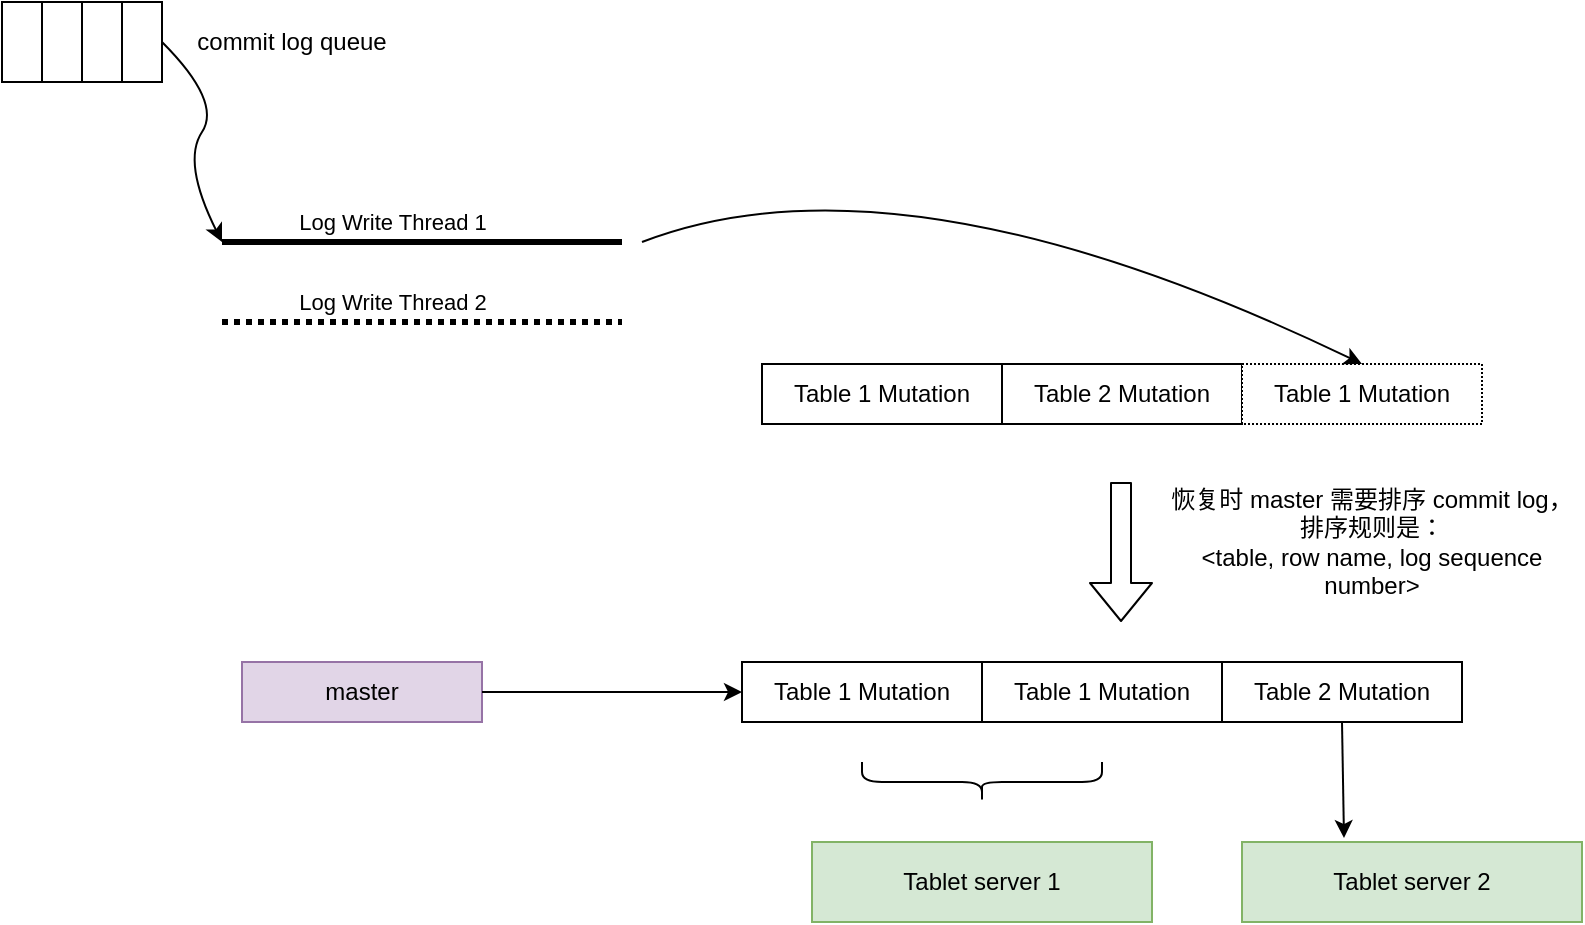 <mxfile version="13.0.3" type="device"><diagram id="dCT7bJt13FeN0G8xNUPz" name="Page-1"><mxGraphModel dx="946" dy="624" grid="1" gridSize="10" guides="1" tooltips="1" connect="1" arrows="1" fold="1" page="1" pageScale="1" pageWidth="827" pageHeight="1169" math="0" shadow="0"><root><mxCell id="0"/><mxCell id="1" parent="0"/><mxCell id="-Dd3CxSw0D94i5rKRVcr-1" value="" style="rounded=0;whiteSpace=wrap;html=1;" vertex="1" parent="1"><mxGeometry x="170" y="150" width="20" height="40" as="geometry"/></mxCell><mxCell id="-Dd3CxSw0D94i5rKRVcr-2" value="" style="rounded=0;whiteSpace=wrap;html=1;" vertex="1" parent="1"><mxGeometry x="190" y="150" width="20" height="40" as="geometry"/></mxCell><mxCell id="-Dd3CxSw0D94i5rKRVcr-3" value="" style="rounded=0;whiteSpace=wrap;html=1;" vertex="1" parent="1"><mxGeometry x="210" y="150" width="20" height="40" as="geometry"/></mxCell><mxCell id="-Dd3CxSw0D94i5rKRVcr-4" value="" style="rounded=0;whiteSpace=wrap;html=1;" vertex="1" parent="1"><mxGeometry x="230" y="150" width="20" height="40" as="geometry"/></mxCell><mxCell id="-Dd3CxSw0D94i5rKRVcr-5" value="commit log queue" style="text;html=1;strokeColor=none;fillColor=none;align=center;verticalAlign=middle;whiteSpace=wrap;rounded=0;" vertex="1" parent="1"><mxGeometry x="260" y="160" width="110" height="20" as="geometry"/></mxCell><mxCell id="-Dd3CxSw0D94i5rKRVcr-6" value="" style="endArrow=none;html=1;strokeWidth=3;" edge="1" parent="1"><mxGeometry width="50" height="50" relative="1" as="geometry"><mxPoint x="280" y="270" as="sourcePoint"/><mxPoint x="480" y="270" as="targetPoint"/></mxGeometry></mxCell><mxCell id="-Dd3CxSw0D94i5rKRVcr-8" value="Log Write Thread 1" style="edgeLabel;html=1;align=center;verticalAlign=middle;resizable=0;points=[];" vertex="1" connectable="0" parent="-Dd3CxSw0D94i5rKRVcr-6"><mxGeometry x="-0.15" y="2" relative="1" as="geometry"><mxPoint y="-8" as="offset"/></mxGeometry></mxCell><mxCell id="-Dd3CxSw0D94i5rKRVcr-7" value="" style="curved=1;endArrow=classic;html=1;strokeWidth=1;exitX=1;exitY=0.5;exitDx=0;exitDy=0;" edge="1" parent="1" source="-Dd3CxSw0D94i5rKRVcr-4"><mxGeometry width="50" height="50" relative="1" as="geometry"><mxPoint x="390" y="350" as="sourcePoint"/><mxPoint x="280" y="270" as="targetPoint"/><Array as="points"><mxPoint x="280" y="200"/><mxPoint x="260" y="230"/></Array></mxGeometry></mxCell><mxCell id="-Dd3CxSw0D94i5rKRVcr-9" value="" style="endArrow=none;html=1;strokeWidth=3;dashed=1;dashPattern=1 1;" edge="1" parent="1"><mxGeometry width="50" height="50" relative="1" as="geometry"><mxPoint x="280" y="310" as="sourcePoint"/><mxPoint x="480" y="310" as="targetPoint"/></mxGeometry></mxCell><mxCell id="-Dd3CxSw0D94i5rKRVcr-10" value="Log Write Thread 2" style="edgeLabel;html=1;align=center;verticalAlign=middle;resizable=0;points=[];" vertex="1" connectable="0" parent="-Dd3CxSw0D94i5rKRVcr-9"><mxGeometry x="-0.15" y="2" relative="1" as="geometry"><mxPoint y="-8" as="offset"/></mxGeometry></mxCell><mxCell id="-Dd3CxSw0D94i5rKRVcr-11" value="Table 1 Mutation" style="rounded=0;whiteSpace=wrap;html=1;" vertex="1" parent="1"><mxGeometry x="550" y="331" width="120" height="30" as="geometry"/></mxCell><mxCell id="-Dd3CxSw0D94i5rKRVcr-12" value="Table 2 Mutation" style="rounded=0;whiteSpace=wrap;html=1;" vertex="1" parent="1"><mxGeometry x="670" y="331" width="120" height="30" as="geometry"/></mxCell><mxCell id="-Dd3CxSw0D94i5rKRVcr-13" value="Table 1 Mutation" style="rounded=0;whiteSpace=wrap;html=1;dashed=1;dashPattern=1 1;" vertex="1" parent="1"><mxGeometry x="790" y="331" width="120" height="30" as="geometry"/></mxCell><mxCell id="-Dd3CxSw0D94i5rKRVcr-14" value="" style="curved=1;endArrow=classic;html=1;strokeWidth=1;entryX=0.5;entryY=0;entryDx=0;entryDy=0;" edge="1" parent="1" target="-Dd3CxSw0D94i5rKRVcr-13"><mxGeometry width="50" height="50" relative="1" as="geometry"><mxPoint x="490" y="270" as="sourcePoint"/><mxPoint x="660" y="300" as="targetPoint"/><Array as="points"><mxPoint x="620" y="220"/></Array></mxGeometry></mxCell><mxCell id="-Dd3CxSw0D94i5rKRVcr-15" value="" style="shape=flexArrow;endArrow=classic;html=1;strokeWidth=1;" edge="1" parent="1"><mxGeometry width="50" height="50" relative="1" as="geometry"><mxPoint x="729.5" y="390" as="sourcePoint"/><mxPoint x="729.5" y="460" as="targetPoint"/></mxGeometry></mxCell><mxCell id="-Dd3CxSw0D94i5rKRVcr-16" value="恢复时 master 需要排序 commit log，排序规则是：&lt;br&gt;&amp;lt;table, row name, log sequence number&amp;gt;" style="text;html=1;strokeColor=none;fillColor=none;align=center;verticalAlign=middle;whiteSpace=wrap;rounded=0;dashed=1;dashPattern=1 1;" vertex="1" parent="1"><mxGeometry x="750" y="410" width="210" height="20" as="geometry"/></mxCell><mxCell id="-Dd3CxSw0D94i5rKRVcr-17" value="Table 1 Mutation" style="rounded=0;whiteSpace=wrap;html=1;" vertex="1" parent="1"><mxGeometry x="540" y="480" width="120" height="30" as="geometry"/></mxCell><mxCell id="-Dd3CxSw0D94i5rKRVcr-18" value="Table 1 Mutation" style="rounded=0;whiteSpace=wrap;html=1;" vertex="1" parent="1"><mxGeometry x="660" y="480" width="120" height="30" as="geometry"/></mxCell><mxCell id="-Dd3CxSw0D94i5rKRVcr-19" value="Table 2 Mutation" style="rounded=0;whiteSpace=wrap;html=1;" vertex="1" parent="1"><mxGeometry x="780" y="480" width="120" height="30" as="geometry"/></mxCell><mxCell id="-Dd3CxSw0D94i5rKRVcr-23" value="master" style="rounded=0;whiteSpace=wrap;html=1;fillColor=#e1d5e7;strokeColor=#9673a6;" vertex="1" parent="1"><mxGeometry x="290" y="480" width="120" height="30" as="geometry"/></mxCell><mxCell id="-Dd3CxSw0D94i5rKRVcr-24" value="" style="endArrow=classic;html=1;strokeWidth=1;exitX=1;exitY=0.5;exitDx=0;exitDy=0;entryX=0;entryY=0.5;entryDx=0;entryDy=0;" edge="1" parent="1" source="-Dd3CxSw0D94i5rKRVcr-23" target="-Dd3CxSw0D94i5rKRVcr-17"><mxGeometry width="50" height="50" relative="1" as="geometry"><mxPoint x="470" y="590" as="sourcePoint"/><mxPoint x="530" y="510" as="targetPoint"/></mxGeometry></mxCell><mxCell id="-Dd3CxSw0D94i5rKRVcr-25" value="Tablet server 1" style="rounded=0;whiteSpace=wrap;html=1;fillColor=#d5e8d4;strokeColor=#82b366;" vertex="1" parent="1"><mxGeometry x="575" y="570" width="170" height="40" as="geometry"/></mxCell><mxCell id="-Dd3CxSw0D94i5rKRVcr-26" value="Tablet server 2" style="rounded=0;whiteSpace=wrap;html=1;fillColor=#d5e8d4;strokeColor=#82b366;" vertex="1" parent="1"><mxGeometry x="790" y="570" width="170" height="40" as="geometry"/></mxCell><mxCell id="-Dd3CxSw0D94i5rKRVcr-27" value="" style="shape=curlyBracket;whiteSpace=wrap;html=1;rounded=1;direction=north;" vertex="1" parent="1"><mxGeometry x="600" y="530" width="120" height="20" as="geometry"/></mxCell><mxCell id="-Dd3CxSw0D94i5rKRVcr-28" value="" style="endArrow=classic;html=1;strokeWidth=1;exitX=0.5;exitY=1;exitDx=0;exitDy=0;entryX=0.3;entryY=-0.05;entryDx=0;entryDy=0;entryPerimeter=0;" edge="1" parent="1" source="-Dd3CxSw0D94i5rKRVcr-19" target="-Dd3CxSw0D94i5rKRVcr-26"><mxGeometry width="50" height="50" relative="1" as="geometry"><mxPoint x="500" y="540" as="sourcePoint"/><mxPoint x="550" y="490" as="targetPoint"/></mxGeometry></mxCell></root></mxGraphModel></diagram></mxfile>
